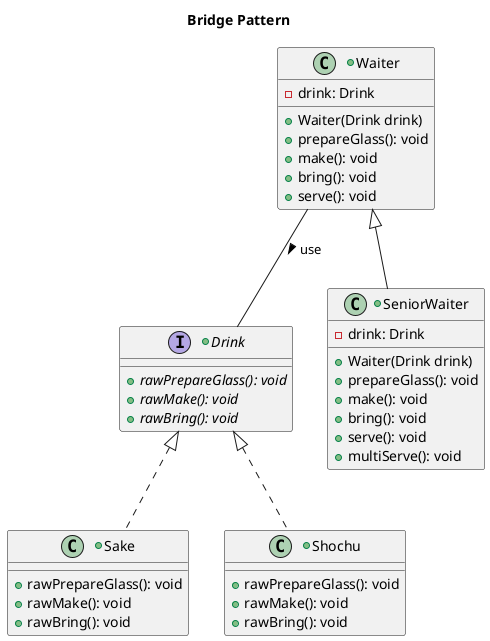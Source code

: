 @startuml
title Bridge Pattern

Waiter -- Drink:> use

+class Waiter{
    - drink: Drink
    + Waiter(Drink drink)
    + prepareGlass(): void
    + make(): void
    + bring(): void
    + serve(): void
}

+class SeniorWaiter extends Waiter{
    - drink: Drink
    + Waiter(Drink drink)
    + prepareGlass(): void
    + make(): void
    + bring(): void
    + serve(): void
    + multiServe(): void
}

+interface Drink {
    + {abstract} rawPrepareGlass(): void
    + {abstract} rawMake(): void
    + {abstract} rawBring(): void
}

+class Sake implements Drink {
    + rawPrepareGlass(): void
    + rawMake(): void
    + rawBring(): void
}

+class Shochu implements Drink {
    + rawPrepareGlass(): void
    + rawMake(): void
    + rawBring(): void
}

@enduml